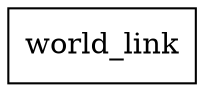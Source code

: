 digraph G {
node [shape=box];
"world_link" [label="world_link"];
node [shape=ellipse, color=blue, fontcolor=blue];
}
